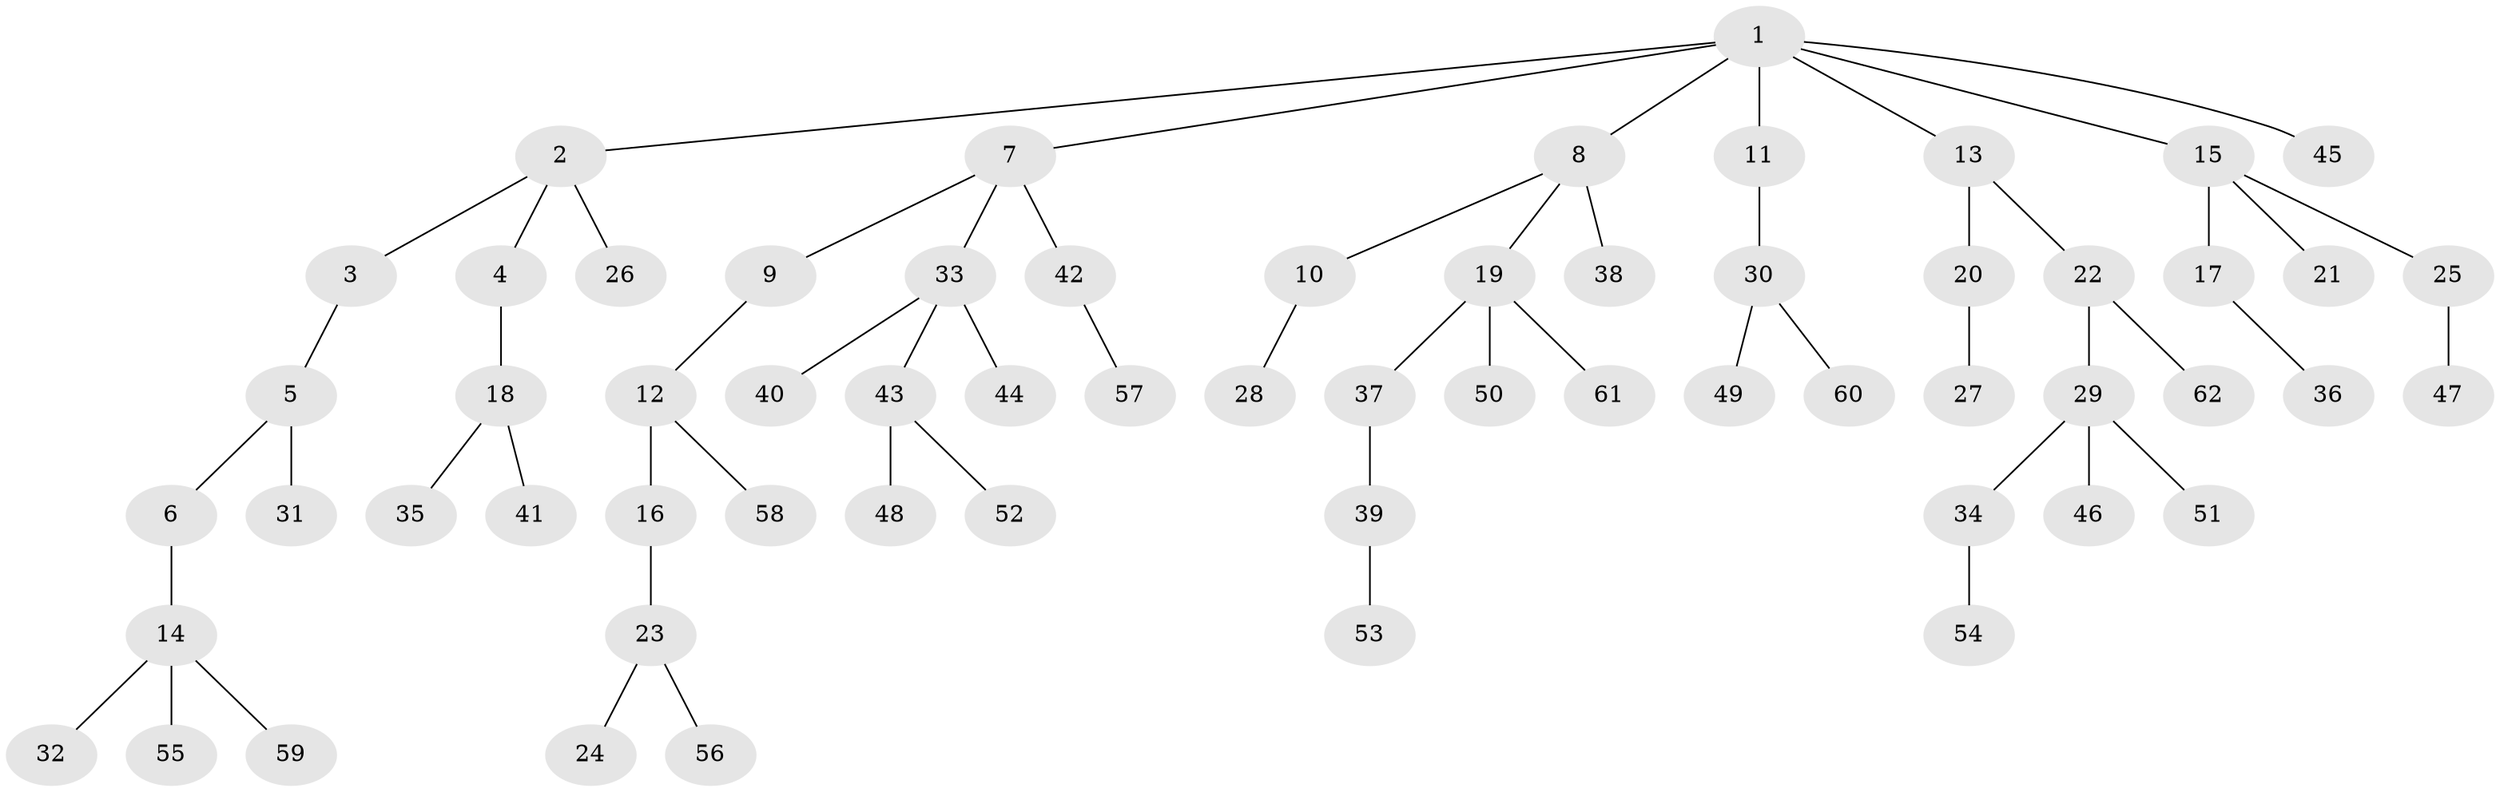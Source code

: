 // Generated by graph-tools (version 1.1) at 2025/52/03/09/25 04:52:39]
// undirected, 62 vertices, 61 edges
graph export_dot {
graph [start="1"]
  node [color=gray90,style=filled];
  1;
  2;
  3;
  4;
  5;
  6;
  7;
  8;
  9;
  10;
  11;
  12;
  13;
  14;
  15;
  16;
  17;
  18;
  19;
  20;
  21;
  22;
  23;
  24;
  25;
  26;
  27;
  28;
  29;
  30;
  31;
  32;
  33;
  34;
  35;
  36;
  37;
  38;
  39;
  40;
  41;
  42;
  43;
  44;
  45;
  46;
  47;
  48;
  49;
  50;
  51;
  52;
  53;
  54;
  55;
  56;
  57;
  58;
  59;
  60;
  61;
  62;
  1 -- 2;
  1 -- 7;
  1 -- 8;
  1 -- 11;
  1 -- 13;
  1 -- 15;
  1 -- 45;
  2 -- 3;
  2 -- 4;
  2 -- 26;
  3 -- 5;
  4 -- 18;
  5 -- 6;
  5 -- 31;
  6 -- 14;
  7 -- 9;
  7 -- 33;
  7 -- 42;
  8 -- 10;
  8 -- 19;
  8 -- 38;
  9 -- 12;
  10 -- 28;
  11 -- 30;
  12 -- 16;
  12 -- 58;
  13 -- 20;
  13 -- 22;
  14 -- 32;
  14 -- 55;
  14 -- 59;
  15 -- 17;
  15 -- 21;
  15 -- 25;
  16 -- 23;
  17 -- 36;
  18 -- 35;
  18 -- 41;
  19 -- 37;
  19 -- 50;
  19 -- 61;
  20 -- 27;
  22 -- 29;
  22 -- 62;
  23 -- 24;
  23 -- 56;
  25 -- 47;
  29 -- 34;
  29 -- 46;
  29 -- 51;
  30 -- 49;
  30 -- 60;
  33 -- 40;
  33 -- 43;
  33 -- 44;
  34 -- 54;
  37 -- 39;
  39 -- 53;
  42 -- 57;
  43 -- 48;
  43 -- 52;
}
